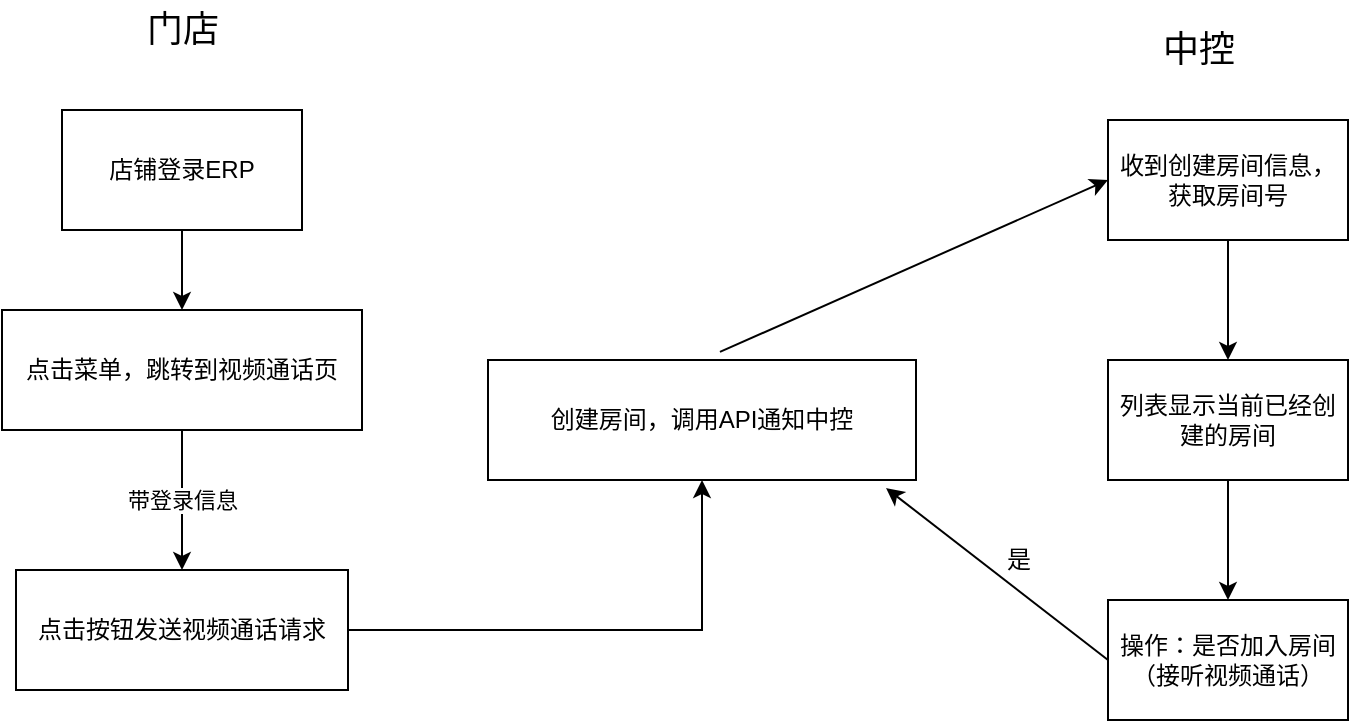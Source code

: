 <mxfile version="13.6.5" type="github">
  <diagram id="nriv4HvAzGI1tTB1WDL9" name="Page-1">
    <mxGraphModel dx="1321" dy="804" grid="1" gridSize="10" guides="1" tooltips="1" connect="1" arrows="1" fold="1" page="1" pageScale="1" pageWidth="827" pageHeight="1169" math="0" shadow="0">
      <root>
        <mxCell id="0" />
        <mxCell id="1" parent="0" />
        <mxCell id="TH7KWvAf7Anf3iLyjJU4-11" style="edgeStyle=orthogonalEdgeStyle;rounded=0;orthogonalLoop=1;jettySize=auto;html=1;entryX=0.5;entryY=0;entryDx=0;entryDy=0;" edge="1" parent="1" source="TH7KWvAf7Anf3iLyjJU4-1" target="TH7KWvAf7Anf3iLyjJU4-3">
          <mxGeometry relative="1" as="geometry" />
        </mxCell>
        <mxCell id="TH7KWvAf7Anf3iLyjJU4-1" value="店铺登录ERP" style="rounded=0;whiteSpace=wrap;html=1;" vertex="1" parent="1">
          <mxGeometry x="117" y="135" width="120" height="60" as="geometry" />
        </mxCell>
        <mxCell id="TH7KWvAf7Anf3iLyjJU4-8" value="带登录信息" style="edgeStyle=orthogonalEdgeStyle;rounded=0;orthogonalLoop=1;jettySize=auto;html=1;entryX=0.5;entryY=0;entryDx=0;entryDy=0;" edge="1" parent="1" source="TH7KWvAf7Anf3iLyjJU4-3" target="TH7KWvAf7Anf3iLyjJU4-7">
          <mxGeometry relative="1" as="geometry" />
        </mxCell>
        <mxCell id="TH7KWvAf7Anf3iLyjJU4-3" value="点击菜单，跳转到视频通话页" style="rounded=0;whiteSpace=wrap;html=1;" vertex="1" parent="1">
          <mxGeometry x="87" y="235" width="180" height="60" as="geometry" />
        </mxCell>
        <mxCell id="TH7KWvAf7Anf3iLyjJU4-10" style="edgeStyle=orthogonalEdgeStyle;rounded=0;orthogonalLoop=1;jettySize=auto;html=1;" edge="1" parent="1" source="TH7KWvAf7Anf3iLyjJU4-7" target="TH7KWvAf7Anf3iLyjJU4-9">
          <mxGeometry relative="1" as="geometry" />
        </mxCell>
        <mxCell id="TH7KWvAf7Anf3iLyjJU4-7" value="点击按钮发送视频通话请求" style="rounded=0;whiteSpace=wrap;html=1;" vertex="1" parent="1">
          <mxGeometry x="94" y="365" width="166" height="60" as="geometry" />
        </mxCell>
        <mxCell id="TH7KWvAf7Anf3iLyjJU4-9" value="创建房间，调用API通知中控" style="rounded=0;whiteSpace=wrap;html=1;" vertex="1" parent="1">
          <mxGeometry x="330" y="260" width="214" height="60" as="geometry" />
        </mxCell>
        <mxCell id="TH7KWvAf7Anf3iLyjJU4-14" value="门店" style="text;html=1;align=center;verticalAlign=middle;resizable=0;points=[];autosize=1;fontSize=18;" vertex="1" parent="1">
          <mxGeometry x="152" y="80" width="50" height="30" as="geometry" />
        </mxCell>
        <mxCell id="TH7KWvAf7Anf3iLyjJU4-15" value="中控" style="text;html=1;align=center;verticalAlign=middle;resizable=0;points=[];autosize=1;fontSize=18;" vertex="1" parent="1">
          <mxGeometry x="660" y="90" width="50" height="30" as="geometry" />
        </mxCell>
        <mxCell id="TH7KWvAf7Anf3iLyjJU4-24" style="edgeStyle=orthogonalEdgeStyle;rounded=0;orthogonalLoop=1;jettySize=auto;html=1;entryX=0.5;entryY=0;entryDx=0;entryDy=0;fontSize=12;" edge="1" parent="1" source="TH7KWvAf7Anf3iLyjJU4-16" target="TH7KWvAf7Anf3iLyjJU4-23">
          <mxGeometry relative="1" as="geometry" />
        </mxCell>
        <mxCell id="TH7KWvAf7Anf3iLyjJU4-16" value="收到创建房间信息，获取房间号" style="rounded=0;whiteSpace=wrap;html=1;fontSize=12;" vertex="1" parent="1">
          <mxGeometry x="640" y="140" width="120" height="60" as="geometry" />
        </mxCell>
        <mxCell id="TH7KWvAf7Anf3iLyjJU4-21" value="" style="endArrow=classic;html=1;fontSize=12;exitX=0.542;exitY=-0.067;exitDx=0;exitDy=0;entryX=0;entryY=0.5;entryDx=0;entryDy=0;exitPerimeter=0;" edge="1" parent="1" source="TH7KWvAf7Anf3iLyjJU4-9" target="TH7KWvAf7Anf3iLyjJU4-16">
          <mxGeometry width="50" height="50" relative="1" as="geometry">
            <mxPoint x="390" y="380" as="sourcePoint" />
            <mxPoint x="440" y="330" as="targetPoint" />
          </mxGeometry>
        </mxCell>
        <mxCell id="TH7KWvAf7Anf3iLyjJU4-26" style="edgeStyle=orthogonalEdgeStyle;rounded=0;orthogonalLoop=1;jettySize=auto;html=1;entryX=0.5;entryY=0;entryDx=0;entryDy=0;fontSize=12;" edge="1" parent="1" source="TH7KWvAf7Anf3iLyjJU4-23" target="TH7KWvAf7Anf3iLyjJU4-25">
          <mxGeometry relative="1" as="geometry" />
        </mxCell>
        <mxCell id="TH7KWvAf7Anf3iLyjJU4-23" value="列表显示当前已经创建的房间" style="whiteSpace=wrap;html=1;fontSize=12;" vertex="1" parent="1">
          <mxGeometry x="640" y="260" width="120" height="60" as="geometry" />
        </mxCell>
        <mxCell id="TH7KWvAf7Anf3iLyjJU4-25" value="操作：是否加入房间（接听视频通话）" style="whiteSpace=wrap;html=1;fontSize=12;" vertex="1" parent="1">
          <mxGeometry x="640" y="380" width="120" height="60" as="geometry" />
        </mxCell>
        <mxCell id="TH7KWvAf7Anf3iLyjJU4-28" value="" style="endArrow=classic;html=1;fontSize=12;exitX=0;exitY=0.5;exitDx=0;exitDy=0;entryX=0.93;entryY=1.067;entryDx=0;entryDy=0;entryPerimeter=0;" edge="1" parent="1" source="TH7KWvAf7Anf3iLyjJU4-25" target="TH7KWvAf7Anf3iLyjJU4-9">
          <mxGeometry width="50" height="50" relative="1" as="geometry">
            <mxPoint x="570" y="390" as="sourcePoint" />
            <mxPoint x="440" y="330" as="targetPoint" />
          </mxGeometry>
        </mxCell>
        <mxCell id="TH7KWvAf7Anf3iLyjJU4-29" value="是" style="text;html=1;align=center;verticalAlign=middle;resizable=0;points=[];autosize=1;fontSize=12;" vertex="1" parent="1">
          <mxGeometry x="580" y="350" width="30" height="20" as="geometry" />
        </mxCell>
      </root>
    </mxGraphModel>
  </diagram>
</mxfile>
